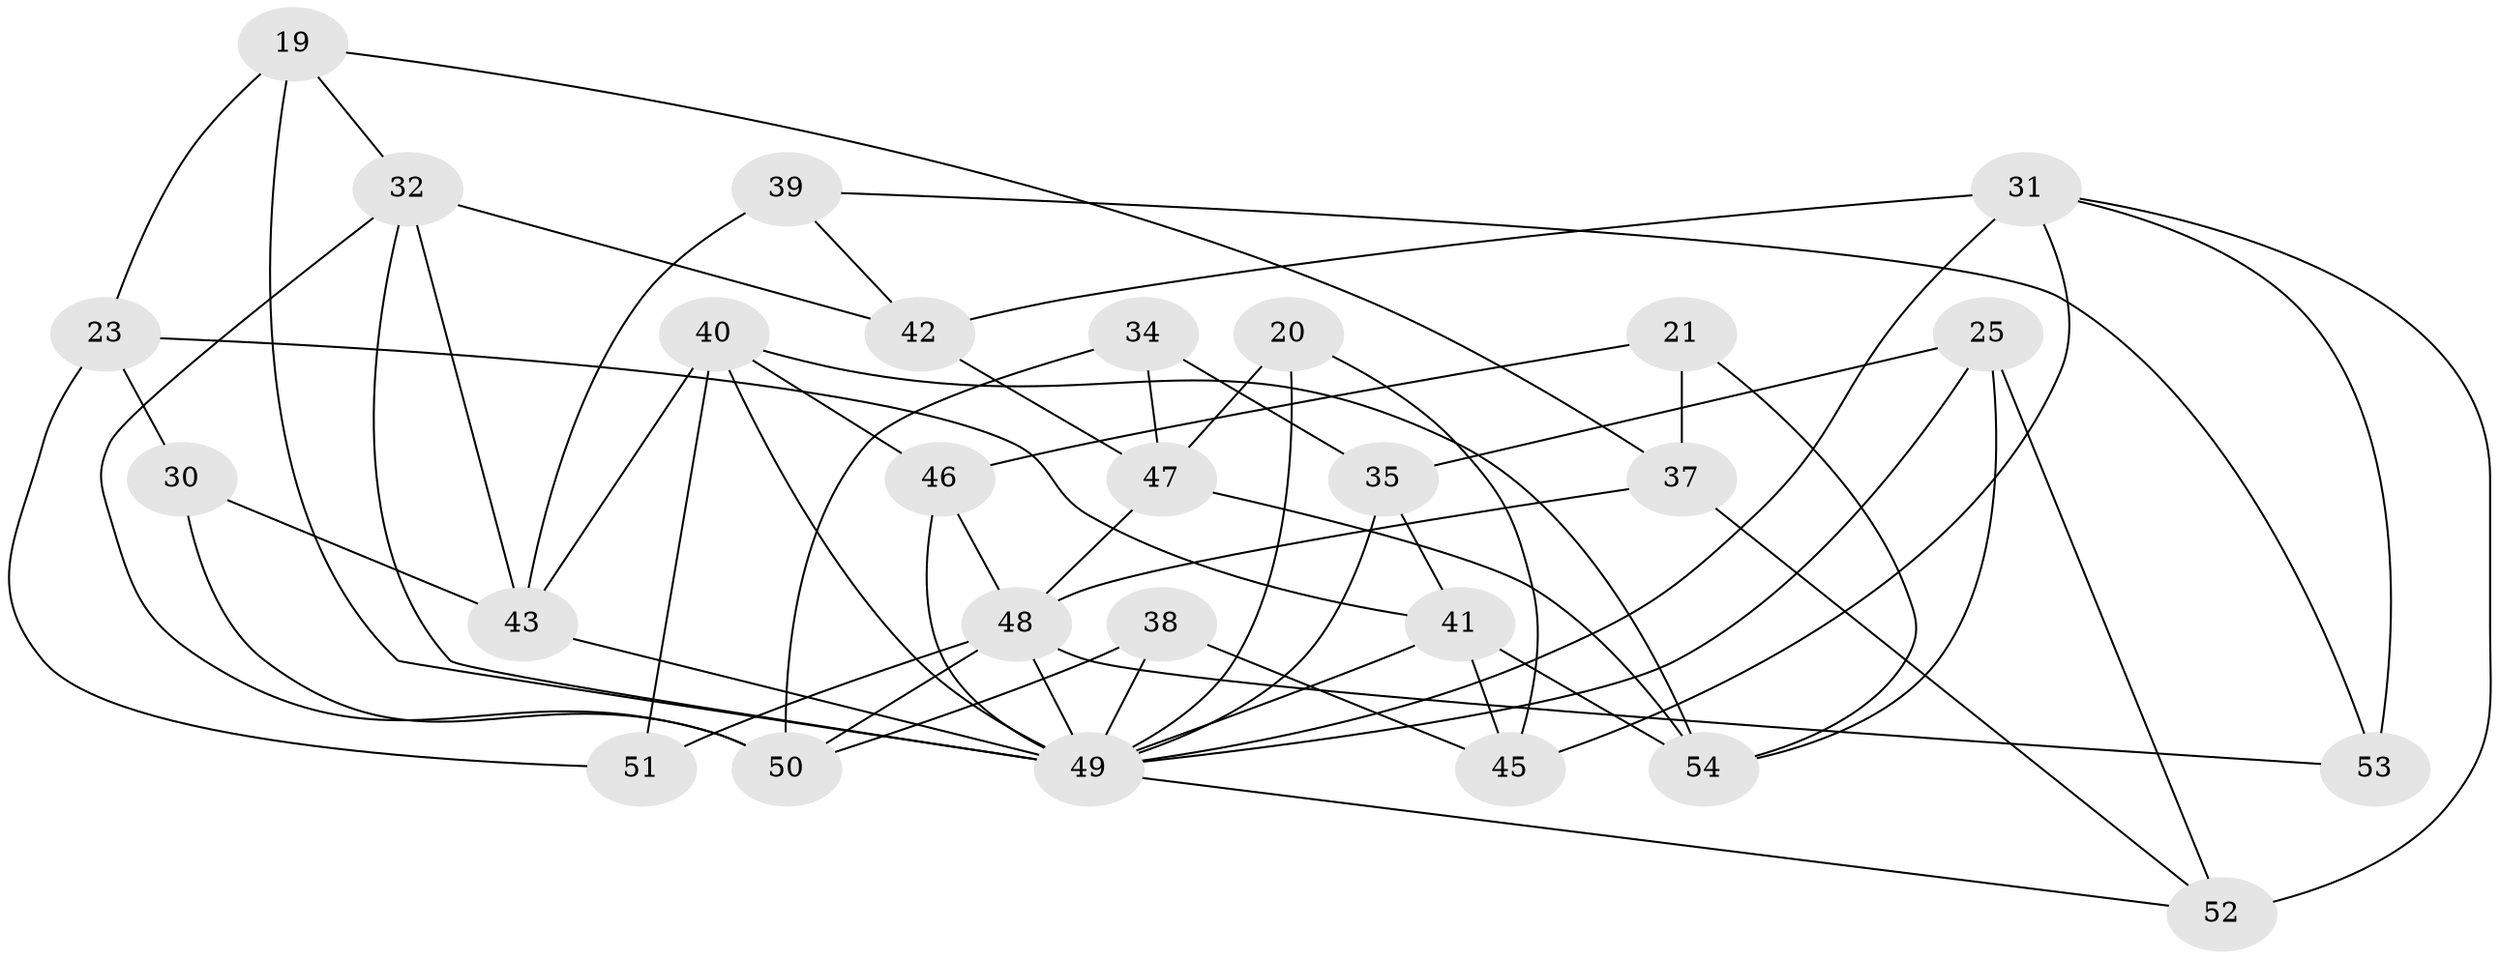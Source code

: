 // original degree distribution, {4: 1.0}
// Generated by graph-tools (version 1.1) at 2025/56/03/09/25 04:56:59]
// undirected, 27 vertices, 60 edges
graph export_dot {
graph [start="1"]
  node [color=gray90,style=filled];
  19;
  20;
  21;
  23;
  25;
  30;
  31 [super="+24"];
  32 [super="+13"];
  34;
  35;
  37;
  38;
  39;
  40 [super="+26"];
  41 [super="+28"];
  42 [super="+3"];
  43 [super="+36"];
  45;
  46 [super="+15"];
  47 [super="+17"];
  48 [super="+44+11"];
  49 [super="+29+18"];
  50 [super="+22"];
  51;
  52;
  53;
  54 [super="+12+9"];
  19 -- 23;
  19 -- 37;
  19 -- 32;
  19 -- 49;
  20 -- 45;
  20 -- 47;
  20 -- 49 [weight=2];
  21 -- 37;
  21 -- 54 [weight=2];
  21 -- 46;
  23 -- 51;
  23 -- 30;
  23 -- 41;
  25 -- 35;
  25 -- 54;
  25 -- 52;
  25 -- 49;
  30 -- 50 [weight=2];
  30 -- 43;
  31 -- 52;
  31 -- 42;
  31 -- 53 [weight=2];
  31 -- 45;
  31 -- 49 [weight=3];
  32 -- 42 [weight=2];
  32 -- 43;
  32 -- 50;
  32 -- 49;
  34 -- 35;
  34 -- 50;
  34 -- 47 [weight=2];
  35 -- 41;
  35 -- 49;
  37 -- 52;
  37 -- 48;
  38 -- 45;
  38 -- 50;
  38 -- 49 [weight=2];
  39 -- 43 [weight=2];
  39 -- 53;
  39 -- 42;
  40 -- 51 [weight=2];
  40 -- 43;
  40 -- 46;
  40 -- 54;
  40 -- 49;
  41 -- 49;
  41 -- 45;
  41 -- 54 [weight=2];
  42 -- 47 [weight=2];
  43 -- 49;
  46 -- 48 [weight=3];
  46 -- 49;
  47 -- 54 [weight=2];
  47 -- 48;
  48 -- 49 [weight=6];
  48 -- 51;
  48 -- 50;
  48 -- 53;
  49 -- 52;
}
